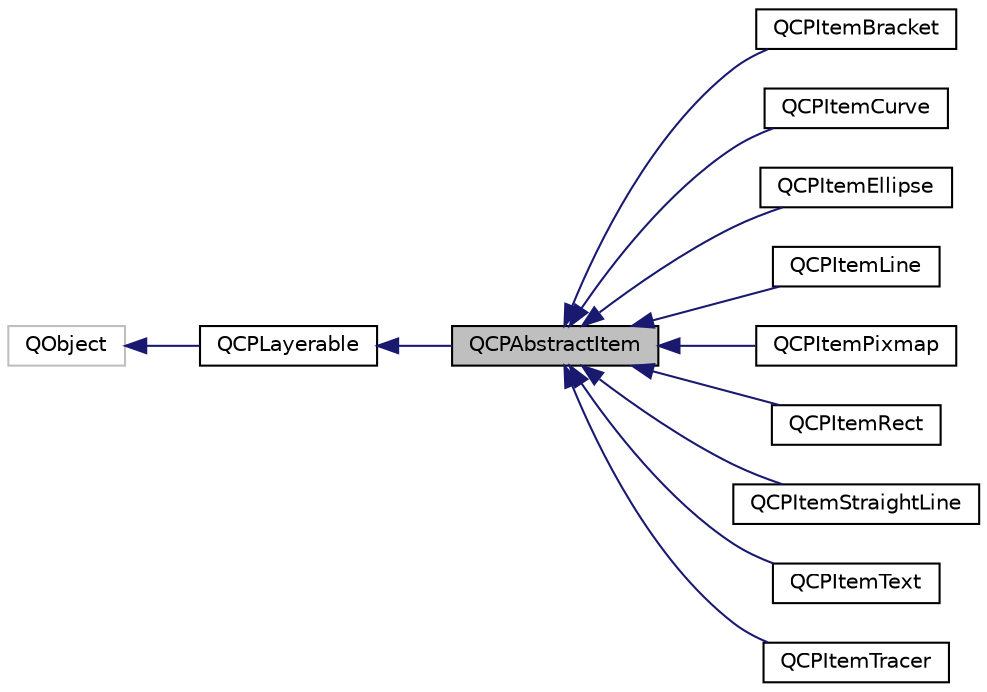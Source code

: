 digraph "QCPAbstractItem"
{
  edge [fontname="Helvetica",fontsize="10",labelfontname="Helvetica",labelfontsize="10"];
  node [fontname="Helvetica",fontsize="10",shape=record];
  rankdir="LR";
  Node0 [label="QCPAbstractItem",height=0.2,width=0.4,color="black", fillcolor="grey75", style="filled", fontcolor="black"];
  Node1 -> Node0 [dir="back",color="midnightblue",fontsize="10",style="solid"];
  Node1 [label="QCPLayerable",height=0.2,width=0.4,color="black", fillcolor="white", style="filled",URL="$classQCPLayerable.html",tooltip="Base class for all drawable objects. "];
  Node2 -> Node1 [dir="back",color="midnightblue",fontsize="10",style="solid"];
  Node2 [label="QObject",height=0.2,width=0.4,color="grey75", fillcolor="white", style="filled"];
  Node0 -> Node3 [dir="back",color="midnightblue",fontsize="10",style="solid"];
  Node3 [label="QCPItemBracket",height=0.2,width=0.4,color="black", fillcolor="white", style="filled",URL="$classQCPItemBracket.html",tooltip="A bracket for referencing/highlighting certain parts in the plot. "];
  Node0 -> Node4 [dir="back",color="midnightblue",fontsize="10",style="solid"];
  Node4 [label="QCPItemCurve",height=0.2,width=0.4,color="black", fillcolor="white", style="filled",URL="$classQCPItemCurve.html",tooltip="A curved line from one point to another. "];
  Node0 -> Node5 [dir="back",color="midnightblue",fontsize="10",style="solid"];
  Node5 [label="QCPItemEllipse",height=0.2,width=0.4,color="black", fillcolor="white", style="filled",URL="$classQCPItemEllipse.html",tooltip="An ellipse. "];
  Node0 -> Node6 [dir="back",color="midnightblue",fontsize="10",style="solid"];
  Node6 [label="QCPItemLine",height=0.2,width=0.4,color="black", fillcolor="white", style="filled",URL="$classQCPItemLine.html",tooltip="A line from one point to another. "];
  Node0 -> Node7 [dir="back",color="midnightblue",fontsize="10",style="solid"];
  Node7 [label="QCPItemPixmap",height=0.2,width=0.4,color="black", fillcolor="white", style="filled",URL="$classQCPItemPixmap.html",tooltip="An arbitrary pixmap. "];
  Node0 -> Node8 [dir="back",color="midnightblue",fontsize="10",style="solid"];
  Node8 [label="QCPItemRect",height=0.2,width=0.4,color="black", fillcolor="white", style="filled",URL="$classQCPItemRect.html",tooltip="A rectangle. "];
  Node0 -> Node9 [dir="back",color="midnightblue",fontsize="10",style="solid"];
  Node9 [label="QCPItemStraightLine",height=0.2,width=0.4,color="black", fillcolor="white", style="filled",URL="$classQCPItemStraightLine.html",tooltip="A straight line that spans infinitely in both directions. "];
  Node0 -> Node10 [dir="back",color="midnightblue",fontsize="10",style="solid"];
  Node10 [label="QCPItemText",height=0.2,width=0.4,color="black", fillcolor="white", style="filled",URL="$classQCPItemText.html",tooltip="A text label. "];
  Node0 -> Node11 [dir="back",color="midnightblue",fontsize="10",style="solid"];
  Node11 [label="QCPItemTracer",height=0.2,width=0.4,color="black", fillcolor="white", style="filled",URL="$classQCPItemTracer.html",tooltip="Item that sticks to QCPGraph data points. "];
}

